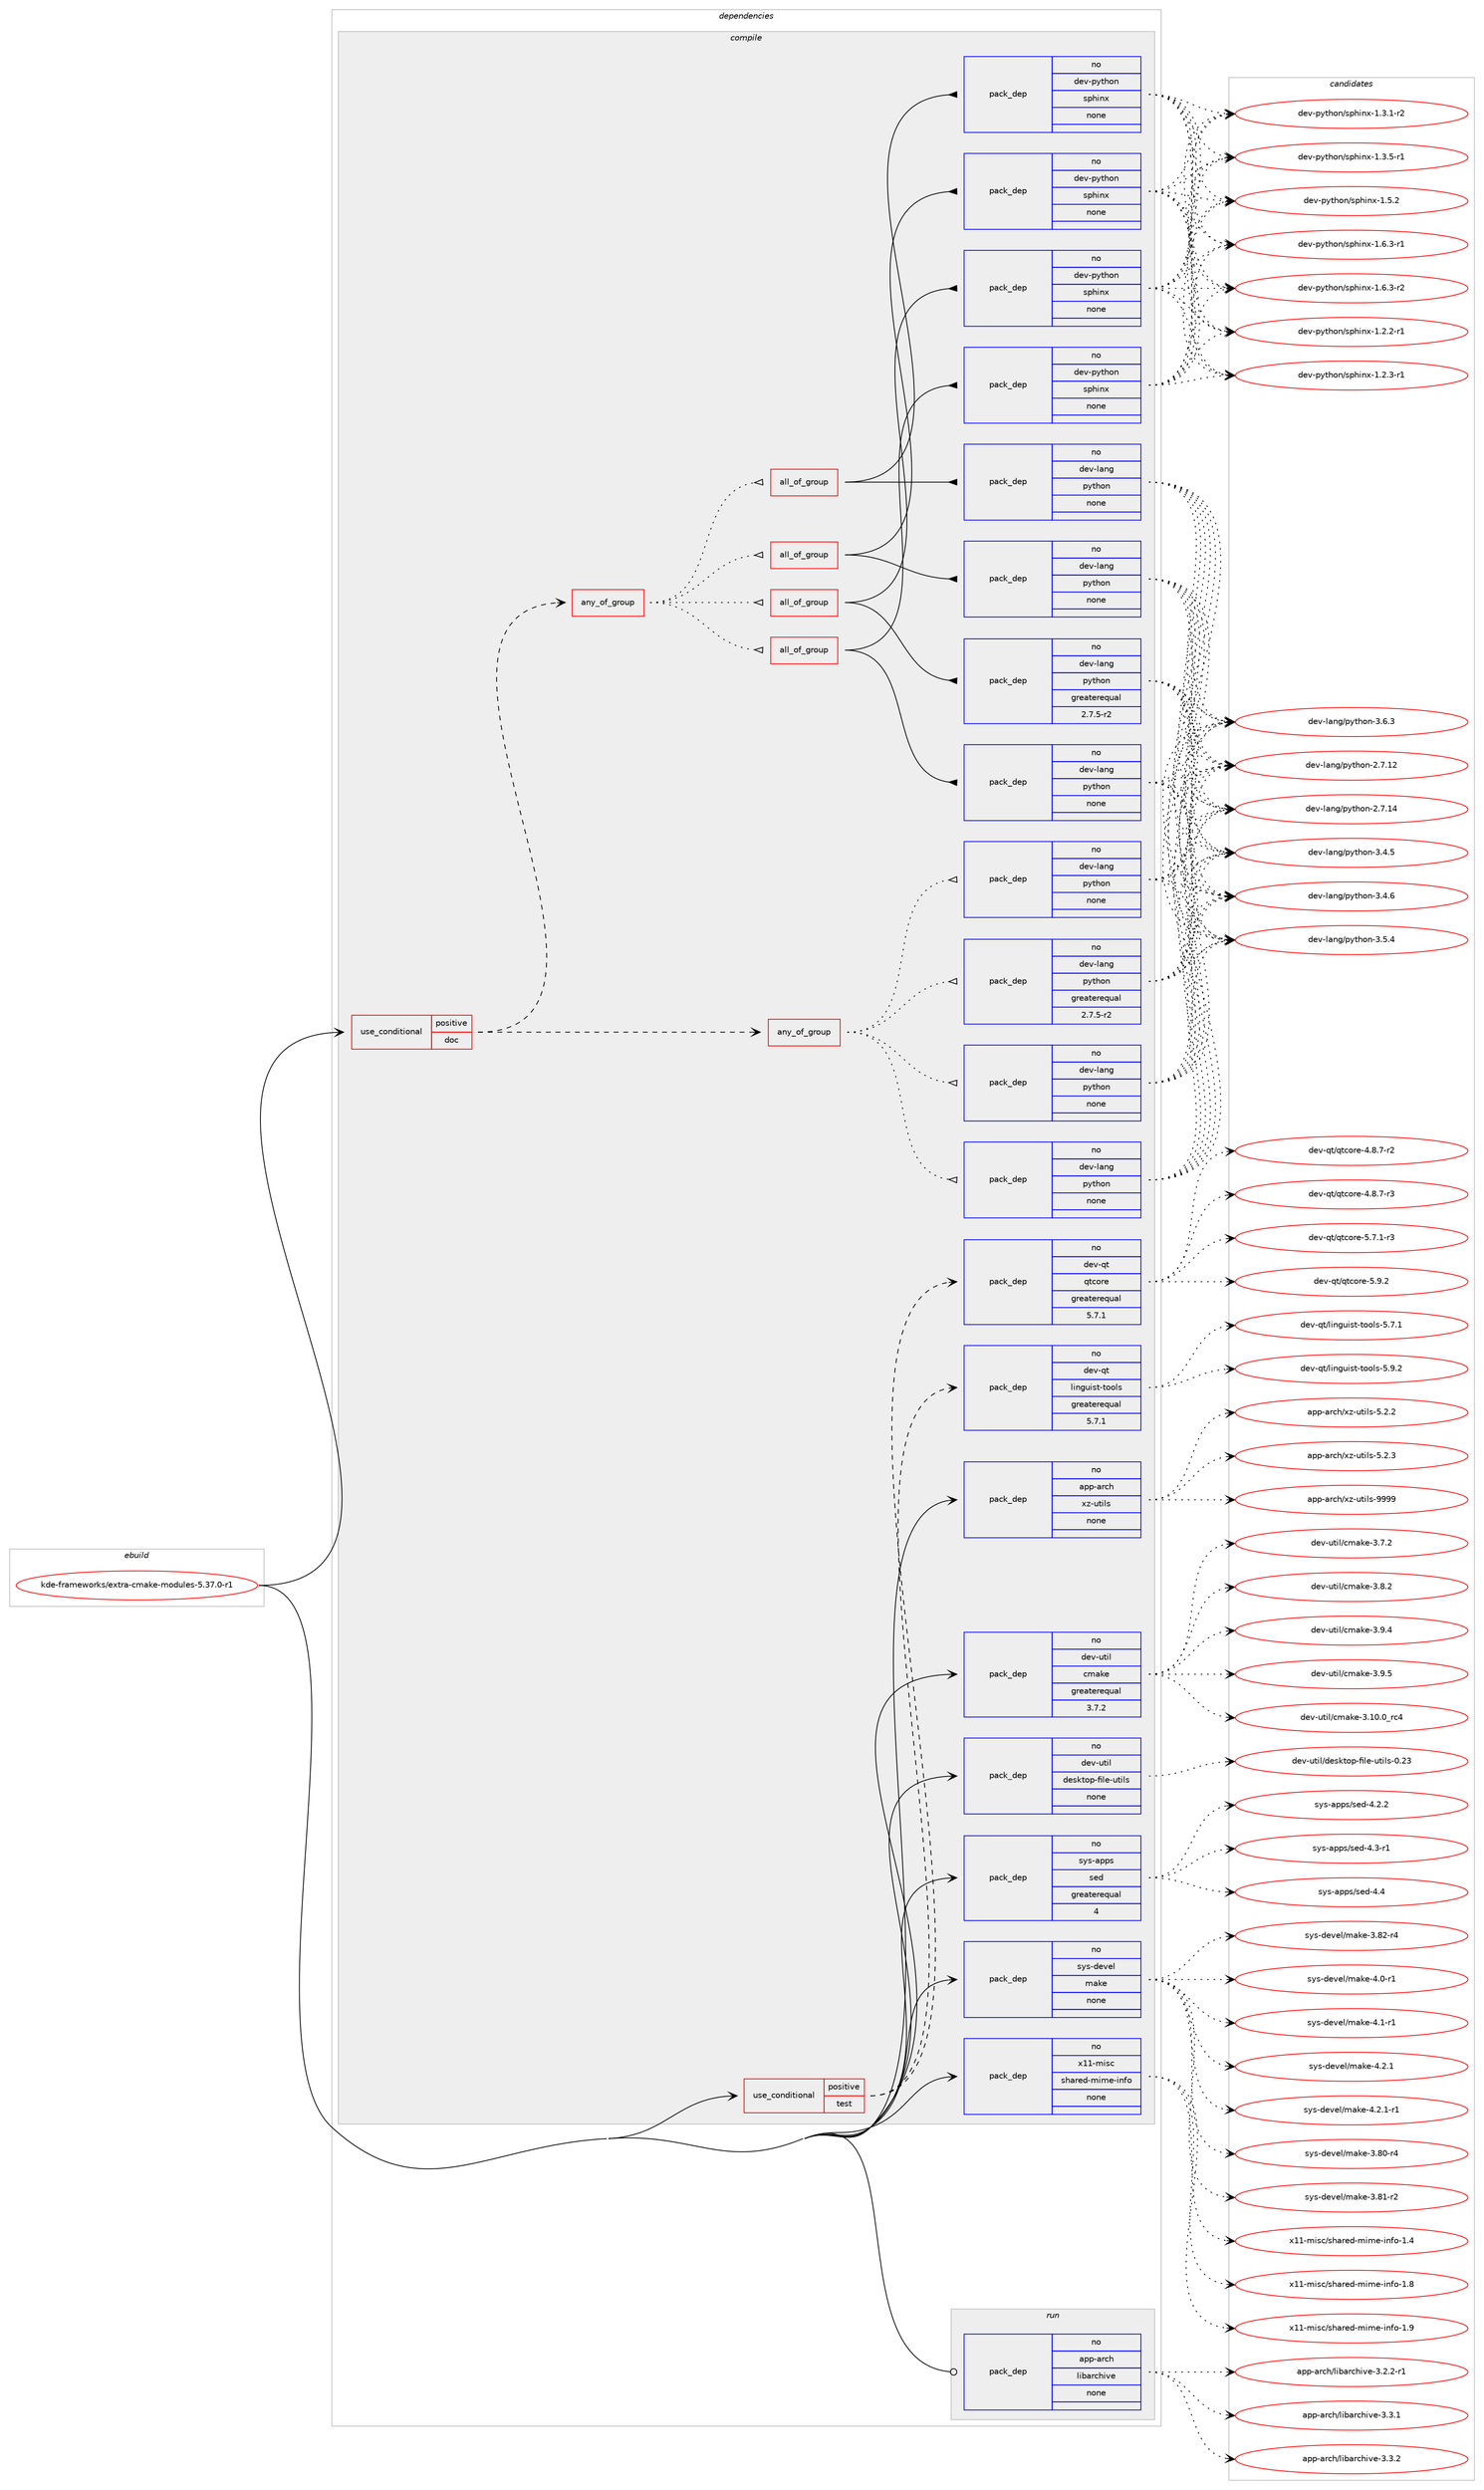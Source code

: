 digraph prolog {

# *************
# Graph options
# *************

newrank=true;
concentrate=true;
compound=true;
graph [rankdir=LR,fontname=Helvetica,fontsize=10,ranksep=1.5];#, ranksep=2.5, nodesep=0.2];
edge  [arrowhead=vee];
node  [fontname=Helvetica,fontsize=10];

# **********
# The ebuild
# **********

subgraph cluster_leftcol {
color=gray;
rank=same;
label=<<i>ebuild</i>>;
id [label="kde-frameworks/extra-cmake-modules-5.37.0-r1", color=red, width=4, href="../kde-frameworks/extra-cmake-modules-5.37.0-r1.svg"];
}

# ****************
# The dependencies
# ****************

subgraph cluster_midcol {
color=gray;
label=<<i>dependencies</i>>;
subgraph cluster_compile {
fillcolor="#eeeeee";
style=filled;
label=<<i>compile</i>>;
subgraph cond83507 {
dependency329729 [label=<<TABLE BORDER="0" CELLBORDER="1" CELLSPACING="0" CELLPADDING="4"><TR><TD ROWSPAN="3" CELLPADDING="10">use_conditional</TD></TR><TR><TD>positive</TD></TR><TR><TD>doc</TD></TR></TABLE>>, shape=none, color=red];
subgraph any4909 {
dependency329730 [label=<<TABLE BORDER="0" CELLBORDER="1" CELLSPACING="0" CELLPADDING="4"><TR><TD CELLPADDING="10">any_of_group</TD></TR></TABLE>>, shape=none, color=red];subgraph pack241221 {
dependency329731 [label=<<TABLE BORDER="0" CELLBORDER="1" CELLSPACING="0" CELLPADDING="4" WIDTH="220"><TR><TD ROWSPAN="6" CELLPADDING="30">pack_dep</TD></TR><TR><TD WIDTH="110">no</TD></TR><TR><TD>dev-lang</TD></TR><TR><TD>python</TD></TR><TR><TD>none</TD></TR><TR><TD></TD></TR></TABLE>>, shape=none, color=blue];
}
dependency329730:e -> dependency329731:w [weight=20,style="dotted",arrowhead="oinv"];
subgraph pack241222 {
dependency329732 [label=<<TABLE BORDER="0" CELLBORDER="1" CELLSPACING="0" CELLPADDING="4" WIDTH="220"><TR><TD ROWSPAN="6" CELLPADDING="30">pack_dep</TD></TR><TR><TD WIDTH="110">no</TD></TR><TR><TD>dev-lang</TD></TR><TR><TD>python</TD></TR><TR><TD>none</TD></TR><TR><TD></TD></TR></TABLE>>, shape=none, color=blue];
}
dependency329730:e -> dependency329732:w [weight=20,style="dotted",arrowhead="oinv"];
subgraph pack241223 {
dependency329733 [label=<<TABLE BORDER="0" CELLBORDER="1" CELLSPACING="0" CELLPADDING="4" WIDTH="220"><TR><TD ROWSPAN="6" CELLPADDING="30">pack_dep</TD></TR><TR><TD WIDTH="110">no</TD></TR><TR><TD>dev-lang</TD></TR><TR><TD>python</TD></TR><TR><TD>none</TD></TR><TR><TD></TD></TR></TABLE>>, shape=none, color=blue];
}
dependency329730:e -> dependency329733:w [weight=20,style="dotted",arrowhead="oinv"];
subgraph pack241224 {
dependency329734 [label=<<TABLE BORDER="0" CELLBORDER="1" CELLSPACING="0" CELLPADDING="4" WIDTH="220"><TR><TD ROWSPAN="6" CELLPADDING="30">pack_dep</TD></TR><TR><TD WIDTH="110">no</TD></TR><TR><TD>dev-lang</TD></TR><TR><TD>python</TD></TR><TR><TD>greaterequal</TD></TR><TR><TD>2.7.5-r2</TD></TR></TABLE>>, shape=none, color=blue];
}
dependency329730:e -> dependency329734:w [weight=20,style="dotted",arrowhead="oinv"];
}
dependency329729:e -> dependency329730:w [weight=20,style="dashed",arrowhead="vee"];
subgraph any4910 {
dependency329735 [label=<<TABLE BORDER="0" CELLBORDER="1" CELLSPACING="0" CELLPADDING="4"><TR><TD CELLPADDING="10">any_of_group</TD></TR></TABLE>>, shape=none, color=red];subgraph all95 {
dependency329736 [label=<<TABLE BORDER="0" CELLBORDER="1" CELLSPACING="0" CELLPADDING="4"><TR><TD CELLPADDING="10">all_of_group</TD></TR></TABLE>>, shape=none, color=red];subgraph pack241225 {
dependency329737 [label=<<TABLE BORDER="0" CELLBORDER="1" CELLSPACING="0" CELLPADDING="4" WIDTH="220"><TR><TD ROWSPAN="6" CELLPADDING="30">pack_dep</TD></TR><TR><TD WIDTH="110">no</TD></TR><TR><TD>dev-lang</TD></TR><TR><TD>python</TD></TR><TR><TD>none</TD></TR><TR><TD></TD></TR></TABLE>>, shape=none, color=blue];
}
dependency329736:e -> dependency329737:w [weight=20,style="solid",arrowhead="inv"];
subgraph pack241226 {
dependency329738 [label=<<TABLE BORDER="0" CELLBORDER="1" CELLSPACING="0" CELLPADDING="4" WIDTH="220"><TR><TD ROWSPAN="6" CELLPADDING="30">pack_dep</TD></TR><TR><TD WIDTH="110">no</TD></TR><TR><TD>dev-python</TD></TR><TR><TD>sphinx</TD></TR><TR><TD>none</TD></TR><TR><TD></TD></TR></TABLE>>, shape=none, color=blue];
}
dependency329736:e -> dependency329738:w [weight=20,style="solid",arrowhead="inv"];
}
dependency329735:e -> dependency329736:w [weight=20,style="dotted",arrowhead="oinv"];
subgraph all96 {
dependency329739 [label=<<TABLE BORDER="0" CELLBORDER="1" CELLSPACING="0" CELLPADDING="4"><TR><TD CELLPADDING="10">all_of_group</TD></TR></TABLE>>, shape=none, color=red];subgraph pack241227 {
dependency329740 [label=<<TABLE BORDER="0" CELLBORDER="1" CELLSPACING="0" CELLPADDING="4" WIDTH="220"><TR><TD ROWSPAN="6" CELLPADDING="30">pack_dep</TD></TR><TR><TD WIDTH="110">no</TD></TR><TR><TD>dev-lang</TD></TR><TR><TD>python</TD></TR><TR><TD>none</TD></TR><TR><TD></TD></TR></TABLE>>, shape=none, color=blue];
}
dependency329739:e -> dependency329740:w [weight=20,style="solid",arrowhead="inv"];
subgraph pack241228 {
dependency329741 [label=<<TABLE BORDER="0" CELLBORDER="1" CELLSPACING="0" CELLPADDING="4" WIDTH="220"><TR><TD ROWSPAN="6" CELLPADDING="30">pack_dep</TD></TR><TR><TD WIDTH="110">no</TD></TR><TR><TD>dev-python</TD></TR><TR><TD>sphinx</TD></TR><TR><TD>none</TD></TR><TR><TD></TD></TR></TABLE>>, shape=none, color=blue];
}
dependency329739:e -> dependency329741:w [weight=20,style="solid",arrowhead="inv"];
}
dependency329735:e -> dependency329739:w [weight=20,style="dotted",arrowhead="oinv"];
subgraph all97 {
dependency329742 [label=<<TABLE BORDER="0" CELLBORDER="1" CELLSPACING="0" CELLPADDING="4"><TR><TD CELLPADDING="10">all_of_group</TD></TR></TABLE>>, shape=none, color=red];subgraph pack241229 {
dependency329743 [label=<<TABLE BORDER="0" CELLBORDER="1" CELLSPACING="0" CELLPADDING="4" WIDTH="220"><TR><TD ROWSPAN="6" CELLPADDING="30">pack_dep</TD></TR><TR><TD WIDTH="110">no</TD></TR><TR><TD>dev-lang</TD></TR><TR><TD>python</TD></TR><TR><TD>none</TD></TR><TR><TD></TD></TR></TABLE>>, shape=none, color=blue];
}
dependency329742:e -> dependency329743:w [weight=20,style="solid",arrowhead="inv"];
subgraph pack241230 {
dependency329744 [label=<<TABLE BORDER="0" CELLBORDER="1" CELLSPACING="0" CELLPADDING="4" WIDTH="220"><TR><TD ROWSPAN="6" CELLPADDING="30">pack_dep</TD></TR><TR><TD WIDTH="110">no</TD></TR><TR><TD>dev-python</TD></TR><TR><TD>sphinx</TD></TR><TR><TD>none</TD></TR><TR><TD></TD></TR></TABLE>>, shape=none, color=blue];
}
dependency329742:e -> dependency329744:w [weight=20,style="solid",arrowhead="inv"];
}
dependency329735:e -> dependency329742:w [weight=20,style="dotted",arrowhead="oinv"];
subgraph all98 {
dependency329745 [label=<<TABLE BORDER="0" CELLBORDER="1" CELLSPACING="0" CELLPADDING="4"><TR><TD CELLPADDING="10">all_of_group</TD></TR></TABLE>>, shape=none, color=red];subgraph pack241231 {
dependency329746 [label=<<TABLE BORDER="0" CELLBORDER="1" CELLSPACING="0" CELLPADDING="4" WIDTH="220"><TR><TD ROWSPAN="6" CELLPADDING="30">pack_dep</TD></TR><TR><TD WIDTH="110">no</TD></TR><TR><TD>dev-lang</TD></TR><TR><TD>python</TD></TR><TR><TD>greaterequal</TD></TR><TR><TD>2.7.5-r2</TD></TR></TABLE>>, shape=none, color=blue];
}
dependency329745:e -> dependency329746:w [weight=20,style="solid",arrowhead="inv"];
subgraph pack241232 {
dependency329747 [label=<<TABLE BORDER="0" CELLBORDER="1" CELLSPACING="0" CELLPADDING="4" WIDTH="220"><TR><TD ROWSPAN="6" CELLPADDING="30">pack_dep</TD></TR><TR><TD WIDTH="110">no</TD></TR><TR><TD>dev-python</TD></TR><TR><TD>sphinx</TD></TR><TR><TD>none</TD></TR><TR><TD></TD></TR></TABLE>>, shape=none, color=blue];
}
dependency329745:e -> dependency329747:w [weight=20,style="solid",arrowhead="inv"];
}
dependency329735:e -> dependency329745:w [weight=20,style="dotted",arrowhead="oinv"];
}
dependency329729:e -> dependency329735:w [weight=20,style="dashed",arrowhead="vee"];
}
id:e -> dependency329729:w [weight=20,style="solid",arrowhead="vee"];
subgraph cond83508 {
dependency329748 [label=<<TABLE BORDER="0" CELLBORDER="1" CELLSPACING="0" CELLPADDING="4"><TR><TD ROWSPAN="3" CELLPADDING="10">use_conditional</TD></TR><TR><TD>positive</TD></TR><TR><TD>test</TD></TR></TABLE>>, shape=none, color=red];
subgraph pack241233 {
dependency329749 [label=<<TABLE BORDER="0" CELLBORDER="1" CELLSPACING="0" CELLPADDING="4" WIDTH="220"><TR><TD ROWSPAN="6" CELLPADDING="30">pack_dep</TD></TR><TR><TD WIDTH="110">no</TD></TR><TR><TD>dev-qt</TD></TR><TR><TD>qtcore</TD></TR><TR><TD>greaterequal</TD></TR><TR><TD>5.7.1</TD></TR></TABLE>>, shape=none, color=blue];
}
dependency329748:e -> dependency329749:w [weight=20,style="dashed",arrowhead="vee"];
subgraph pack241234 {
dependency329750 [label=<<TABLE BORDER="0" CELLBORDER="1" CELLSPACING="0" CELLPADDING="4" WIDTH="220"><TR><TD ROWSPAN="6" CELLPADDING="30">pack_dep</TD></TR><TR><TD WIDTH="110">no</TD></TR><TR><TD>dev-qt</TD></TR><TR><TD>linguist-tools</TD></TR><TR><TD>greaterequal</TD></TR><TR><TD>5.7.1</TD></TR></TABLE>>, shape=none, color=blue];
}
dependency329748:e -> dependency329750:w [weight=20,style="dashed",arrowhead="vee"];
}
id:e -> dependency329748:w [weight=20,style="solid",arrowhead="vee"];
subgraph pack241235 {
dependency329751 [label=<<TABLE BORDER="0" CELLBORDER="1" CELLSPACING="0" CELLPADDING="4" WIDTH="220"><TR><TD ROWSPAN="6" CELLPADDING="30">pack_dep</TD></TR><TR><TD WIDTH="110">no</TD></TR><TR><TD>app-arch</TD></TR><TR><TD>xz-utils</TD></TR><TR><TD>none</TD></TR><TR><TD></TD></TR></TABLE>>, shape=none, color=blue];
}
id:e -> dependency329751:w [weight=20,style="solid",arrowhead="vee"];
subgraph pack241236 {
dependency329752 [label=<<TABLE BORDER="0" CELLBORDER="1" CELLSPACING="0" CELLPADDING="4" WIDTH="220"><TR><TD ROWSPAN="6" CELLPADDING="30">pack_dep</TD></TR><TR><TD WIDTH="110">no</TD></TR><TR><TD>dev-util</TD></TR><TR><TD>cmake</TD></TR><TR><TD>greaterequal</TD></TR><TR><TD>3.7.2</TD></TR></TABLE>>, shape=none, color=blue];
}
id:e -> dependency329752:w [weight=20,style="solid",arrowhead="vee"];
subgraph pack241237 {
dependency329753 [label=<<TABLE BORDER="0" CELLBORDER="1" CELLSPACING="0" CELLPADDING="4" WIDTH="220"><TR><TD ROWSPAN="6" CELLPADDING="30">pack_dep</TD></TR><TR><TD WIDTH="110">no</TD></TR><TR><TD>dev-util</TD></TR><TR><TD>desktop-file-utils</TD></TR><TR><TD>none</TD></TR><TR><TD></TD></TR></TABLE>>, shape=none, color=blue];
}
id:e -> dependency329753:w [weight=20,style="solid",arrowhead="vee"];
subgraph pack241238 {
dependency329754 [label=<<TABLE BORDER="0" CELLBORDER="1" CELLSPACING="0" CELLPADDING="4" WIDTH="220"><TR><TD ROWSPAN="6" CELLPADDING="30">pack_dep</TD></TR><TR><TD WIDTH="110">no</TD></TR><TR><TD>sys-apps</TD></TR><TR><TD>sed</TD></TR><TR><TD>greaterequal</TD></TR><TR><TD>4</TD></TR></TABLE>>, shape=none, color=blue];
}
id:e -> dependency329754:w [weight=20,style="solid",arrowhead="vee"];
subgraph pack241239 {
dependency329755 [label=<<TABLE BORDER="0" CELLBORDER="1" CELLSPACING="0" CELLPADDING="4" WIDTH="220"><TR><TD ROWSPAN="6" CELLPADDING="30">pack_dep</TD></TR><TR><TD WIDTH="110">no</TD></TR><TR><TD>sys-devel</TD></TR><TR><TD>make</TD></TR><TR><TD>none</TD></TR><TR><TD></TD></TR></TABLE>>, shape=none, color=blue];
}
id:e -> dependency329755:w [weight=20,style="solid",arrowhead="vee"];
subgraph pack241240 {
dependency329756 [label=<<TABLE BORDER="0" CELLBORDER="1" CELLSPACING="0" CELLPADDING="4" WIDTH="220"><TR><TD ROWSPAN="6" CELLPADDING="30">pack_dep</TD></TR><TR><TD WIDTH="110">no</TD></TR><TR><TD>x11-misc</TD></TR><TR><TD>shared-mime-info</TD></TR><TR><TD>none</TD></TR><TR><TD></TD></TR></TABLE>>, shape=none, color=blue];
}
id:e -> dependency329756:w [weight=20,style="solid",arrowhead="vee"];
}
subgraph cluster_compileandrun {
fillcolor="#eeeeee";
style=filled;
label=<<i>compile and run</i>>;
}
subgraph cluster_run {
fillcolor="#eeeeee";
style=filled;
label=<<i>run</i>>;
subgraph pack241241 {
dependency329757 [label=<<TABLE BORDER="0" CELLBORDER="1" CELLSPACING="0" CELLPADDING="4" WIDTH="220"><TR><TD ROWSPAN="6" CELLPADDING="30">pack_dep</TD></TR><TR><TD WIDTH="110">no</TD></TR><TR><TD>app-arch</TD></TR><TR><TD>libarchive</TD></TR><TR><TD>none</TD></TR><TR><TD></TD></TR></TABLE>>, shape=none, color=blue];
}
id:e -> dependency329757:w [weight=20,style="solid",arrowhead="odot"];
}
}

# **************
# The candidates
# **************

subgraph cluster_choices {
rank=same;
color=gray;
label=<<i>candidates</i>>;

subgraph choice241221 {
color=black;
nodesep=1;
choice10010111845108971101034711212111610411111045504655464950 [label="dev-lang/python-2.7.12", color=red, width=4,href="../dev-lang/python-2.7.12.svg"];
choice10010111845108971101034711212111610411111045504655464952 [label="dev-lang/python-2.7.14", color=red, width=4,href="../dev-lang/python-2.7.14.svg"];
choice100101118451089711010347112121116104111110455146524653 [label="dev-lang/python-3.4.5", color=red, width=4,href="../dev-lang/python-3.4.5.svg"];
choice100101118451089711010347112121116104111110455146524654 [label="dev-lang/python-3.4.6", color=red, width=4,href="../dev-lang/python-3.4.6.svg"];
choice100101118451089711010347112121116104111110455146534652 [label="dev-lang/python-3.5.4", color=red, width=4,href="../dev-lang/python-3.5.4.svg"];
choice100101118451089711010347112121116104111110455146544651 [label="dev-lang/python-3.6.3", color=red, width=4,href="../dev-lang/python-3.6.3.svg"];
dependency329731:e -> choice10010111845108971101034711212111610411111045504655464950:w [style=dotted,weight="100"];
dependency329731:e -> choice10010111845108971101034711212111610411111045504655464952:w [style=dotted,weight="100"];
dependency329731:e -> choice100101118451089711010347112121116104111110455146524653:w [style=dotted,weight="100"];
dependency329731:e -> choice100101118451089711010347112121116104111110455146524654:w [style=dotted,weight="100"];
dependency329731:e -> choice100101118451089711010347112121116104111110455146534652:w [style=dotted,weight="100"];
dependency329731:e -> choice100101118451089711010347112121116104111110455146544651:w [style=dotted,weight="100"];
}
subgraph choice241222 {
color=black;
nodesep=1;
choice10010111845108971101034711212111610411111045504655464950 [label="dev-lang/python-2.7.12", color=red, width=4,href="../dev-lang/python-2.7.12.svg"];
choice10010111845108971101034711212111610411111045504655464952 [label="dev-lang/python-2.7.14", color=red, width=4,href="../dev-lang/python-2.7.14.svg"];
choice100101118451089711010347112121116104111110455146524653 [label="dev-lang/python-3.4.5", color=red, width=4,href="../dev-lang/python-3.4.5.svg"];
choice100101118451089711010347112121116104111110455146524654 [label="dev-lang/python-3.4.6", color=red, width=4,href="../dev-lang/python-3.4.6.svg"];
choice100101118451089711010347112121116104111110455146534652 [label="dev-lang/python-3.5.4", color=red, width=4,href="../dev-lang/python-3.5.4.svg"];
choice100101118451089711010347112121116104111110455146544651 [label="dev-lang/python-3.6.3", color=red, width=4,href="../dev-lang/python-3.6.3.svg"];
dependency329732:e -> choice10010111845108971101034711212111610411111045504655464950:w [style=dotted,weight="100"];
dependency329732:e -> choice10010111845108971101034711212111610411111045504655464952:w [style=dotted,weight="100"];
dependency329732:e -> choice100101118451089711010347112121116104111110455146524653:w [style=dotted,weight="100"];
dependency329732:e -> choice100101118451089711010347112121116104111110455146524654:w [style=dotted,weight="100"];
dependency329732:e -> choice100101118451089711010347112121116104111110455146534652:w [style=dotted,weight="100"];
dependency329732:e -> choice100101118451089711010347112121116104111110455146544651:w [style=dotted,weight="100"];
}
subgraph choice241223 {
color=black;
nodesep=1;
choice10010111845108971101034711212111610411111045504655464950 [label="dev-lang/python-2.7.12", color=red, width=4,href="../dev-lang/python-2.7.12.svg"];
choice10010111845108971101034711212111610411111045504655464952 [label="dev-lang/python-2.7.14", color=red, width=4,href="../dev-lang/python-2.7.14.svg"];
choice100101118451089711010347112121116104111110455146524653 [label="dev-lang/python-3.4.5", color=red, width=4,href="../dev-lang/python-3.4.5.svg"];
choice100101118451089711010347112121116104111110455146524654 [label="dev-lang/python-3.4.6", color=red, width=4,href="../dev-lang/python-3.4.6.svg"];
choice100101118451089711010347112121116104111110455146534652 [label="dev-lang/python-3.5.4", color=red, width=4,href="../dev-lang/python-3.5.4.svg"];
choice100101118451089711010347112121116104111110455146544651 [label="dev-lang/python-3.6.3", color=red, width=4,href="../dev-lang/python-3.6.3.svg"];
dependency329733:e -> choice10010111845108971101034711212111610411111045504655464950:w [style=dotted,weight="100"];
dependency329733:e -> choice10010111845108971101034711212111610411111045504655464952:w [style=dotted,weight="100"];
dependency329733:e -> choice100101118451089711010347112121116104111110455146524653:w [style=dotted,weight="100"];
dependency329733:e -> choice100101118451089711010347112121116104111110455146524654:w [style=dotted,weight="100"];
dependency329733:e -> choice100101118451089711010347112121116104111110455146534652:w [style=dotted,weight="100"];
dependency329733:e -> choice100101118451089711010347112121116104111110455146544651:w [style=dotted,weight="100"];
}
subgraph choice241224 {
color=black;
nodesep=1;
choice10010111845108971101034711212111610411111045504655464950 [label="dev-lang/python-2.7.12", color=red, width=4,href="../dev-lang/python-2.7.12.svg"];
choice10010111845108971101034711212111610411111045504655464952 [label="dev-lang/python-2.7.14", color=red, width=4,href="../dev-lang/python-2.7.14.svg"];
choice100101118451089711010347112121116104111110455146524653 [label="dev-lang/python-3.4.5", color=red, width=4,href="../dev-lang/python-3.4.5.svg"];
choice100101118451089711010347112121116104111110455146524654 [label="dev-lang/python-3.4.6", color=red, width=4,href="../dev-lang/python-3.4.6.svg"];
choice100101118451089711010347112121116104111110455146534652 [label="dev-lang/python-3.5.4", color=red, width=4,href="../dev-lang/python-3.5.4.svg"];
choice100101118451089711010347112121116104111110455146544651 [label="dev-lang/python-3.6.3", color=red, width=4,href="../dev-lang/python-3.6.3.svg"];
dependency329734:e -> choice10010111845108971101034711212111610411111045504655464950:w [style=dotted,weight="100"];
dependency329734:e -> choice10010111845108971101034711212111610411111045504655464952:w [style=dotted,weight="100"];
dependency329734:e -> choice100101118451089711010347112121116104111110455146524653:w [style=dotted,weight="100"];
dependency329734:e -> choice100101118451089711010347112121116104111110455146524654:w [style=dotted,weight="100"];
dependency329734:e -> choice100101118451089711010347112121116104111110455146534652:w [style=dotted,weight="100"];
dependency329734:e -> choice100101118451089711010347112121116104111110455146544651:w [style=dotted,weight="100"];
}
subgraph choice241225 {
color=black;
nodesep=1;
choice10010111845108971101034711212111610411111045504655464950 [label="dev-lang/python-2.7.12", color=red, width=4,href="../dev-lang/python-2.7.12.svg"];
choice10010111845108971101034711212111610411111045504655464952 [label="dev-lang/python-2.7.14", color=red, width=4,href="../dev-lang/python-2.7.14.svg"];
choice100101118451089711010347112121116104111110455146524653 [label="dev-lang/python-3.4.5", color=red, width=4,href="../dev-lang/python-3.4.5.svg"];
choice100101118451089711010347112121116104111110455146524654 [label="dev-lang/python-3.4.6", color=red, width=4,href="../dev-lang/python-3.4.6.svg"];
choice100101118451089711010347112121116104111110455146534652 [label="dev-lang/python-3.5.4", color=red, width=4,href="../dev-lang/python-3.5.4.svg"];
choice100101118451089711010347112121116104111110455146544651 [label="dev-lang/python-3.6.3", color=red, width=4,href="../dev-lang/python-3.6.3.svg"];
dependency329737:e -> choice10010111845108971101034711212111610411111045504655464950:w [style=dotted,weight="100"];
dependency329737:e -> choice10010111845108971101034711212111610411111045504655464952:w [style=dotted,weight="100"];
dependency329737:e -> choice100101118451089711010347112121116104111110455146524653:w [style=dotted,weight="100"];
dependency329737:e -> choice100101118451089711010347112121116104111110455146524654:w [style=dotted,weight="100"];
dependency329737:e -> choice100101118451089711010347112121116104111110455146534652:w [style=dotted,weight="100"];
dependency329737:e -> choice100101118451089711010347112121116104111110455146544651:w [style=dotted,weight="100"];
}
subgraph choice241226 {
color=black;
nodesep=1;
choice10010111845112121116104111110471151121041051101204549465046504511449 [label="dev-python/sphinx-1.2.2-r1", color=red, width=4,href="../dev-python/sphinx-1.2.2-r1.svg"];
choice10010111845112121116104111110471151121041051101204549465046514511449 [label="dev-python/sphinx-1.2.3-r1", color=red, width=4,href="../dev-python/sphinx-1.2.3-r1.svg"];
choice10010111845112121116104111110471151121041051101204549465146494511450 [label="dev-python/sphinx-1.3.1-r2", color=red, width=4,href="../dev-python/sphinx-1.3.1-r2.svg"];
choice10010111845112121116104111110471151121041051101204549465146534511449 [label="dev-python/sphinx-1.3.5-r1", color=red, width=4,href="../dev-python/sphinx-1.3.5-r1.svg"];
choice1001011184511212111610411111047115112104105110120454946534650 [label="dev-python/sphinx-1.5.2", color=red, width=4,href="../dev-python/sphinx-1.5.2.svg"];
choice10010111845112121116104111110471151121041051101204549465446514511449 [label="dev-python/sphinx-1.6.3-r1", color=red, width=4,href="../dev-python/sphinx-1.6.3-r1.svg"];
choice10010111845112121116104111110471151121041051101204549465446514511450 [label="dev-python/sphinx-1.6.3-r2", color=red, width=4,href="../dev-python/sphinx-1.6.3-r2.svg"];
dependency329738:e -> choice10010111845112121116104111110471151121041051101204549465046504511449:w [style=dotted,weight="100"];
dependency329738:e -> choice10010111845112121116104111110471151121041051101204549465046514511449:w [style=dotted,weight="100"];
dependency329738:e -> choice10010111845112121116104111110471151121041051101204549465146494511450:w [style=dotted,weight="100"];
dependency329738:e -> choice10010111845112121116104111110471151121041051101204549465146534511449:w [style=dotted,weight="100"];
dependency329738:e -> choice1001011184511212111610411111047115112104105110120454946534650:w [style=dotted,weight="100"];
dependency329738:e -> choice10010111845112121116104111110471151121041051101204549465446514511449:w [style=dotted,weight="100"];
dependency329738:e -> choice10010111845112121116104111110471151121041051101204549465446514511450:w [style=dotted,weight="100"];
}
subgraph choice241227 {
color=black;
nodesep=1;
choice10010111845108971101034711212111610411111045504655464950 [label="dev-lang/python-2.7.12", color=red, width=4,href="../dev-lang/python-2.7.12.svg"];
choice10010111845108971101034711212111610411111045504655464952 [label="dev-lang/python-2.7.14", color=red, width=4,href="../dev-lang/python-2.7.14.svg"];
choice100101118451089711010347112121116104111110455146524653 [label="dev-lang/python-3.4.5", color=red, width=4,href="../dev-lang/python-3.4.5.svg"];
choice100101118451089711010347112121116104111110455146524654 [label="dev-lang/python-3.4.6", color=red, width=4,href="../dev-lang/python-3.4.6.svg"];
choice100101118451089711010347112121116104111110455146534652 [label="dev-lang/python-3.5.4", color=red, width=4,href="../dev-lang/python-3.5.4.svg"];
choice100101118451089711010347112121116104111110455146544651 [label="dev-lang/python-3.6.3", color=red, width=4,href="../dev-lang/python-3.6.3.svg"];
dependency329740:e -> choice10010111845108971101034711212111610411111045504655464950:w [style=dotted,weight="100"];
dependency329740:e -> choice10010111845108971101034711212111610411111045504655464952:w [style=dotted,weight="100"];
dependency329740:e -> choice100101118451089711010347112121116104111110455146524653:w [style=dotted,weight="100"];
dependency329740:e -> choice100101118451089711010347112121116104111110455146524654:w [style=dotted,weight="100"];
dependency329740:e -> choice100101118451089711010347112121116104111110455146534652:w [style=dotted,weight="100"];
dependency329740:e -> choice100101118451089711010347112121116104111110455146544651:w [style=dotted,weight="100"];
}
subgraph choice241228 {
color=black;
nodesep=1;
choice10010111845112121116104111110471151121041051101204549465046504511449 [label="dev-python/sphinx-1.2.2-r1", color=red, width=4,href="../dev-python/sphinx-1.2.2-r1.svg"];
choice10010111845112121116104111110471151121041051101204549465046514511449 [label="dev-python/sphinx-1.2.3-r1", color=red, width=4,href="../dev-python/sphinx-1.2.3-r1.svg"];
choice10010111845112121116104111110471151121041051101204549465146494511450 [label="dev-python/sphinx-1.3.1-r2", color=red, width=4,href="../dev-python/sphinx-1.3.1-r2.svg"];
choice10010111845112121116104111110471151121041051101204549465146534511449 [label="dev-python/sphinx-1.3.5-r1", color=red, width=4,href="../dev-python/sphinx-1.3.5-r1.svg"];
choice1001011184511212111610411111047115112104105110120454946534650 [label="dev-python/sphinx-1.5.2", color=red, width=4,href="../dev-python/sphinx-1.5.2.svg"];
choice10010111845112121116104111110471151121041051101204549465446514511449 [label="dev-python/sphinx-1.6.3-r1", color=red, width=4,href="../dev-python/sphinx-1.6.3-r1.svg"];
choice10010111845112121116104111110471151121041051101204549465446514511450 [label="dev-python/sphinx-1.6.3-r2", color=red, width=4,href="../dev-python/sphinx-1.6.3-r2.svg"];
dependency329741:e -> choice10010111845112121116104111110471151121041051101204549465046504511449:w [style=dotted,weight="100"];
dependency329741:e -> choice10010111845112121116104111110471151121041051101204549465046514511449:w [style=dotted,weight="100"];
dependency329741:e -> choice10010111845112121116104111110471151121041051101204549465146494511450:w [style=dotted,weight="100"];
dependency329741:e -> choice10010111845112121116104111110471151121041051101204549465146534511449:w [style=dotted,weight="100"];
dependency329741:e -> choice1001011184511212111610411111047115112104105110120454946534650:w [style=dotted,weight="100"];
dependency329741:e -> choice10010111845112121116104111110471151121041051101204549465446514511449:w [style=dotted,weight="100"];
dependency329741:e -> choice10010111845112121116104111110471151121041051101204549465446514511450:w [style=dotted,weight="100"];
}
subgraph choice241229 {
color=black;
nodesep=1;
choice10010111845108971101034711212111610411111045504655464950 [label="dev-lang/python-2.7.12", color=red, width=4,href="../dev-lang/python-2.7.12.svg"];
choice10010111845108971101034711212111610411111045504655464952 [label="dev-lang/python-2.7.14", color=red, width=4,href="../dev-lang/python-2.7.14.svg"];
choice100101118451089711010347112121116104111110455146524653 [label="dev-lang/python-3.4.5", color=red, width=4,href="../dev-lang/python-3.4.5.svg"];
choice100101118451089711010347112121116104111110455146524654 [label="dev-lang/python-3.4.6", color=red, width=4,href="../dev-lang/python-3.4.6.svg"];
choice100101118451089711010347112121116104111110455146534652 [label="dev-lang/python-3.5.4", color=red, width=4,href="../dev-lang/python-3.5.4.svg"];
choice100101118451089711010347112121116104111110455146544651 [label="dev-lang/python-3.6.3", color=red, width=4,href="../dev-lang/python-3.6.3.svg"];
dependency329743:e -> choice10010111845108971101034711212111610411111045504655464950:w [style=dotted,weight="100"];
dependency329743:e -> choice10010111845108971101034711212111610411111045504655464952:w [style=dotted,weight="100"];
dependency329743:e -> choice100101118451089711010347112121116104111110455146524653:w [style=dotted,weight="100"];
dependency329743:e -> choice100101118451089711010347112121116104111110455146524654:w [style=dotted,weight="100"];
dependency329743:e -> choice100101118451089711010347112121116104111110455146534652:w [style=dotted,weight="100"];
dependency329743:e -> choice100101118451089711010347112121116104111110455146544651:w [style=dotted,weight="100"];
}
subgraph choice241230 {
color=black;
nodesep=1;
choice10010111845112121116104111110471151121041051101204549465046504511449 [label="dev-python/sphinx-1.2.2-r1", color=red, width=4,href="../dev-python/sphinx-1.2.2-r1.svg"];
choice10010111845112121116104111110471151121041051101204549465046514511449 [label="dev-python/sphinx-1.2.3-r1", color=red, width=4,href="../dev-python/sphinx-1.2.3-r1.svg"];
choice10010111845112121116104111110471151121041051101204549465146494511450 [label="dev-python/sphinx-1.3.1-r2", color=red, width=4,href="../dev-python/sphinx-1.3.1-r2.svg"];
choice10010111845112121116104111110471151121041051101204549465146534511449 [label="dev-python/sphinx-1.3.5-r1", color=red, width=4,href="../dev-python/sphinx-1.3.5-r1.svg"];
choice1001011184511212111610411111047115112104105110120454946534650 [label="dev-python/sphinx-1.5.2", color=red, width=4,href="../dev-python/sphinx-1.5.2.svg"];
choice10010111845112121116104111110471151121041051101204549465446514511449 [label="dev-python/sphinx-1.6.3-r1", color=red, width=4,href="../dev-python/sphinx-1.6.3-r1.svg"];
choice10010111845112121116104111110471151121041051101204549465446514511450 [label="dev-python/sphinx-1.6.3-r2", color=red, width=4,href="../dev-python/sphinx-1.6.3-r2.svg"];
dependency329744:e -> choice10010111845112121116104111110471151121041051101204549465046504511449:w [style=dotted,weight="100"];
dependency329744:e -> choice10010111845112121116104111110471151121041051101204549465046514511449:w [style=dotted,weight="100"];
dependency329744:e -> choice10010111845112121116104111110471151121041051101204549465146494511450:w [style=dotted,weight="100"];
dependency329744:e -> choice10010111845112121116104111110471151121041051101204549465146534511449:w [style=dotted,weight="100"];
dependency329744:e -> choice1001011184511212111610411111047115112104105110120454946534650:w [style=dotted,weight="100"];
dependency329744:e -> choice10010111845112121116104111110471151121041051101204549465446514511449:w [style=dotted,weight="100"];
dependency329744:e -> choice10010111845112121116104111110471151121041051101204549465446514511450:w [style=dotted,weight="100"];
}
subgraph choice241231 {
color=black;
nodesep=1;
choice10010111845108971101034711212111610411111045504655464950 [label="dev-lang/python-2.7.12", color=red, width=4,href="../dev-lang/python-2.7.12.svg"];
choice10010111845108971101034711212111610411111045504655464952 [label="dev-lang/python-2.7.14", color=red, width=4,href="../dev-lang/python-2.7.14.svg"];
choice100101118451089711010347112121116104111110455146524653 [label="dev-lang/python-3.4.5", color=red, width=4,href="../dev-lang/python-3.4.5.svg"];
choice100101118451089711010347112121116104111110455146524654 [label="dev-lang/python-3.4.6", color=red, width=4,href="../dev-lang/python-3.4.6.svg"];
choice100101118451089711010347112121116104111110455146534652 [label="dev-lang/python-3.5.4", color=red, width=4,href="../dev-lang/python-3.5.4.svg"];
choice100101118451089711010347112121116104111110455146544651 [label="dev-lang/python-3.6.3", color=red, width=4,href="../dev-lang/python-3.6.3.svg"];
dependency329746:e -> choice10010111845108971101034711212111610411111045504655464950:w [style=dotted,weight="100"];
dependency329746:e -> choice10010111845108971101034711212111610411111045504655464952:w [style=dotted,weight="100"];
dependency329746:e -> choice100101118451089711010347112121116104111110455146524653:w [style=dotted,weight="100"];
dependency329746:e -> choice100101118451089711010347112121116104111110455146524654:w [style=dotted,weight="100"];
dependency329746:e -> choice100101118451089711010347112121116104111110455146534652:w [style=dotted,weight="100"];
dependency329746:e -> choice100101118451089711010347112121116104111110455146544651:w [style=dotted,weight="100"];
}
subgraph choice241232 {
color=black;
nodesep=1;
choice10010111845112121116104111110471151121041051101204549465046504511449 [label="dev-python/sphinx-1.2.2-r1", color=red, width=4,href="../dev-python/sphinx-1.2.2-r1.svg"];
choice10010111845112121116104111110471151121041051101204549465046514511449 [label="dev-python/sphinx-1.2.3-r1", color=red, width=4,href="../dev-python/sphinx-1.2.3-r1.svg"];
choice10010111845112121116104111110471151121041051101204549465146494511450 [label="dev-python/sphinx-1.3.1-r2", color=red, width=4,href="../dev-python/sphinx-1.3.1-r2.svg"];
choice10010111845112121116104111110471151121041051101204549465146534511449 [label="dev-python/sphinx-1.3.5-r1", color=red, width=4,href="../dev-python/sphinx-1.3.5-r1.svg"];
choice1001011184511212111610411111047115112104105110120454946534650 [label="dev-python/sphinx-1.5.2", color=red, width=4,href="../dev-python/sphinx-1.5.2.svg"];
choice10010111845112121116104111110471151121041051101204549465446514511449 [label="dev-python/sphinx-1.6.3-r1", color=red, width=4,href="../dev-python/sphinx-1.6.3-r1.svg"];
choice10010111845112121116104111110471151121041051101204549465446514511450 [label="dev-python/sphinx-1.6.3-r2", color=red, width=4,href="../dev-python/sphinx-1.6.3-r2.svg"];
dependency329747:e -> choice10010111845112121116104111110471151121041051101204549465046504511449:w [style=dotted,weight="100"];
dependency329747:e -> choice10010111845112121116104111110471151121041051101204549465046514511449:w [style=dotted,weight="100"];
dependency329747:e -> choice10010111845112121116104111110471151121041051101204549465146494511450:w [style=dotted,weight="100"];
dependency329747:e -> choice10010111845112121116104111110471151121041051101204549465146534511449:w [style=dotted,weight="100"];
dependency329747:e -> choice1001011184511212111610411111047115112104105110120454946534650:w [style=dotted,weight="100"];
dependency329747:e -> choice10010111845112121116104111110471151121041051101204549465446514511449:w [style=dotted,weight="100"];
dependency329747:e -> choice10010111845112121116104111110471151121041051101204549465446514511450:w [style=dotted,weight="100"];
}
subgraph choice241233 {
color=black;
nodesep=1;
choice1001011184511311647113116991111141014552465646554511450 [label="dev-qt/qtcore-4.8.7-r2", color=red, width=4,href="../dev-qt/qtcore-4.8.7-r2.svg"];
choice1001011184511311647113116991111141014552465646554511451 [label="dev-qt/qtcore-4.8.7-r3", color=red, width=4,href="../dev-qt/qtcore-4.8.7-r3.svg"];
choice1001011184511311647113116991111141014553465546494511451 [label="dev-qt/qtcore-5.7.1-r3", color=red, width=4,href="../dev-qt/qtcore-5.7.1-r3.svg"];
choice100101118451131164711311699111114101455346574650 [label="dev-qt/qtcore-5.9.2", color=red, width=4,href="../dev-qt/qtcore-5.9.2.svg"];
dependency329749:e -> choice1001011184511311647113116991111141014552465646554511450:w [style=dotted,weight="100"];
dependency329749:e -> choice1001011184511311647113116991111141014552465646554511451:w [style=dotted,weight="100"];
dependency329749:e -> choice1001011184511311647113116991111141014553465546494511451:w [style=dotted,weight="100"];
dependency329749:e -> choice100101118451131164711311699111114101455346574650:w [style=dotted,weight="100"];
}
subgraph choice241234 {
color=black;
nodesep=1;
choice100101118451131164710810511010311710511511645116111111108115455346554649 [label="dev-qt/linguist-tools-5.7.1", color=red, width=4,href="../dev-qt/linguist-tools-5.7.1.svg"];
choice100101118451131164710810511010311710511511645116111111108115455346574650 [label="dev-qt/linguist-tools-5.9.2", color=red, width=4,href="../dev-qt/linguist-tools-5.9.2.svg"];
dependency329750:e -> choice100101118451131164710810511010311710511511645116111111108115455346554649:w [style=dotted,weight="100"];
dependency329750:e -> choice100101118451131164710810511010311710511511645116111111108115455346574650:w [style=dotted,weight="100"];
}
subgraph choice241235 {
color=black;
nodesep=1;
choice971121124597114991044712012245117116105108115455346504650 [label="app-arch/xz-utils-5.2.2", color=red, width=4,href="../app-arch/xz-utils-5.2.2.svg"];
choice971121124597114991044712012245117116105108115455346504651 [label="app-arch/xz-utils-5.2.3", color=red, width=4,href="../app-arch/xz-utils-5.2.3.svg"];
choice9711211245971149910447120122451171161051081154557575757 [label="app-arch/xz-utils-9999", color=red, width=4,href="../app-arch/xz-utils-9999.svg"];
dependency329751:e -> choice971121124597114991044712012245117116105108115455346504650:w [style=dotted,weight="100"];
dependency329751:e -> choice971121124597114991044712012245117116105108115455346504651:w [style=dotted,weight="100"];
dependency329751:e -> choice9711211245971149910447120122451171161051081154557575757:w [style=dotted,weight="100"];
}
subgraph choice241236 {
color=black;
nodesep=1;
choice1001011184511711610510847991099710710145514649484648951149952 [label="dev-util/cmake-3.10.0_rc4", color=red, width=4,href="../dev-util/cmake-3.10.0_rc4.svg"];
choice10010111845117116105108479910997107101455146554650 [label="dev-util/cmake-3.7.2", color=red, width=4,href="../dev-util/cmake-3.7.2.svg"];
choice10010111845117116105108479910997107101455146564650 [label="dev-util/cmake-3.8.2", color=red, width=4,href="../dev-util/cmake-3.8.2.svg"];
choice10010111845117116105108479910997107101455146574652 [label="dev-util/cmake-3.9.4", color=red, width=4,href="../dev-util/cmake-3.9.4.svg"];
choice10010111845117116105108479910997107101455146574653 [label="dev-util/cmake-3.9.5", color=red, width=4,href="../dev-util/cmake-3.9.5.svg"];
dependency329752:e -> choice1001011184511711610510847991099710710145514649484648951149952:w [style=dotted,weight="100"];
dependency329752:e -> choice10010111845117116105108479910997107101455146554650:w [style=dotted,weight="100"];
dependency329752:e -> choice10010111845117116105108479910997107101455146564650:w [style=dotted,weight="100"];
dependency329752:e -> choice10010111845117116105108479910997107101455146574652:w [style=dotted,weight="100"];
dependency329752:e -> choice10010111845117116105108479910997107101455146574653:w [style=dotted,weight="100"];
}
subgraph choice241237 {
color=black;
nodesep=1;
choice100101118451171161051084710010111510711611111245102105108101451171161051081154548465051 [label="dev-util/desktop-file-utils-0.23", color=red, width=4,href="../dev-util/desktop-file-utils-0.23.svg"];
dependency329753:e -> choice100101118451171161051084710010111510711611111245102105108101451171161051081154548465051:w [style=dotted,weight="100"];
}
subgraph choice241238 {
color=black;
nodesep=1;
choice115121115459711211211547115101100455246504650 [label="sys-apps/sed-4.2.2", color=red, width=4,href="../sys-apps/sed-4.2.2.svg"];
choice115121115459711211211547115101100455246514511449 [label="sys-apps/sed-4.3-r1", color=red, width=4,href="../sys-apps/sed-4.3-r1.svg"];
choice11512111545971121121154711510110045524652 [label="sys-apps/sed-4.4", color=red, width=4,href="../sys-apps/sed-4.4.svg"];
dependency329754:e -> choice115121115459711211211547115101100455246504650:w [style=dotted,weight="100"];
dependency329754:e -> choice115121115459711211211547115101100455246514511449:w [style=dotted,weight="100"];
dependency329754:e -> choice11512111545971121121154711510110045524652:w [style=dotted,weight="100"];
}
subgraph choice241239 {
color=black;
nodesep=1;
choice11512111545100101118101108471099710710145514656484511452 [label="sys-devel/make-3.80-r4", color=red, width=4,href="../sys-devel/make-3.80-r4.svg"];
choice11512111545100101118101108471099710710145514656494511450 [label="sys-devel/make-3.81-r2", color=red, width=4,href="../sys-devel/make-3.81-r2.svg"];
choice11512111545100101118101108471099710710145514656504511452 [label="sys-devel/make-3.82-r4", color=red, width=4,href="../sys-devel/make-3.82-r4.svg"];
choice115121115451001011181011084710997107101455246484511449 [label="sys-devel/make-4.0-r1", color=red, width=4,href="../sys-devel/make-4.0-r1.svg"];
choice115121115451001011181011084710997107101455246494511449 [label="sys-devel/make-4.1-r1", color=red, width=4,href="../sys-devel/make-4.1-r1.svg"];
choice115121115451001011181011084710997107101455246504649 [label="sys-devel/make-4.2.1", color=red, width=4,href="../sys-devel/make-4.2.1.svg"];
choice1151211154510010111810110847109971071014552465046494511449 [label="sys-devel/make-4.2.1-r1", color=red, width=4,href="../sys-devel/make-4.2.1-r1.svg"];
dependency329755:e -> choice11512111545100101118101108471099710710145514656484511452:w [style=dotted,weight="100"];
dependency329755:e -> choice11512111545100101118101108471099710710145514656494511450:w [style=dotted,weight="100"];
dependency329755:e -> choice11512111545100101118101108471099710710145514656504511452:w [style=dotted,weight="100"];
dependency329755:e -> choice115121115451001011181011084710997107101455246484511449:w [style=dotted,weight="100"];
dependency329755:e -> choice115121115451001011181011084710997107101455246494511449:w [style=dotted,weight="100"];
dependency329755:e -> choice115121115451001011181011084710997107101455246504649:w [style=dotted,weight="100"];
dependency329755:e -> choice1151211154510010111810110847109971071014552465046494511449:w [style=dotted,weight="100"];
}
subgraph choice241240 {
color=black;
nodesep=1;
choice120494945109105115994711510497114101100451091051091014510511010211145494652 [label="x11-misc/shared-mime-info-1.4", color=red, width=4,href="../x11-misc/shared-mime-info-1.4.svg"];
choice120494945109105115994711510497114101100451091051091014510511010211145494656 [label="x11-misc/shared-mime-info-1.8", color=red, width=4,href="../x11-misc/shared-mime-info-1.8.svg"];
choice120494945109105115994711510497114101100451091051091014510511010211145494657 [label="x11-misc/shared-mime-info-1.9", color=red, width=4,href="../x11-misc/shared-mime-info-1.9.svg"];
dependency329756:e -> choice120494945109105115994711510497114101100451091051091014510511010211145494652:w [style=dotted,weight="100"];
dependency329756:e -> choice120494945109105115994711510497114101100451091051091014510511010211145494656:w [style=dotted,weight="100"];
dependency329756:e -> choice120494945109105115994711510497114101100451091051091014510511010211145494657:w [style=dotted,weight="100"];
}
subgraph choice241241 {
color=black;
nodesep=1;
choice97112112459711499104471081059897114991041051181014551465046504511449 [label="app-arch/libarchive-3.2.2-r1", color=red, width=4,href="../app-arch/libarchive-3.2.2-r1.svg"];
choice9711211245971149910447108105989711499104105118101455146514649 [label="app-arch/libarchive-3.3.1", color=red, width=4,href="../app-arch/libarchive-3.3.1.svg"];
choice9711211245971149910447108105989711499104105118101455146514650 [label="app-arch/libarchive-3.3.2", color=red, width=4,href="../app-arch/libarchive-3.3.2.svg"];
dependency329757:e -> choice97112112459711499104471081059897114991041051181014551465046504511449:w [style=dotted,weight="100"];
dependency329757:e -> choice9711211245971149910447108105989711499104105118101455146514649:w [style=dotted,weight="100"];
dependency329757:e -> choice9711211245971149910447108105989711499104105118101455146514650:w [style=dotted,weight="100"];
}
}

}
